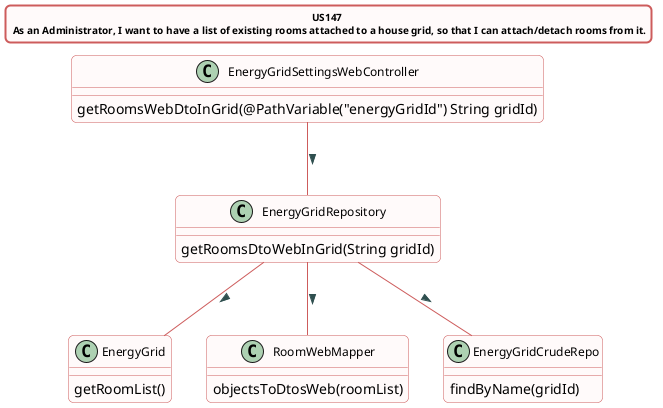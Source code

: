 @startuml

title US147 \n As an Administrator, I want to have a list of existing rooms attached to a house grid, so that I can attach/detach rooms from it.
skinparam titleBorderRoundCorner 10
skinparam titleBorderThickness 2
skinparam titleBorderColor indianred
skinparam titleBackgroundColor Snow
skinparam FontName quicksand
skinparam titleFontSize 10
skinparam roundcorner 10


skinparam class {
 BorderColor indianred
 BackgroundColor indianred
 BackgroundColor Snow
  roundcorner 10
  ArrowFontName Verdana
  ArrowColor indianred
  ArrowFontColor darkslategrey
  FontSize 12
}


class EnergyGridSettingsWebController
class EnergyGridRepository
class EnergyGrid
class RoomWebMapper
class EnergyGridCrudeRepo

EnergyGridSettingsWebController -- EnergyGridRepository : >
EnergyGridRepository -- EnergyGrid : >
EnergyGridRepository -- RoomWebMapper : >
EnergyGridRepository -- EnergyGridCrudeRepo : >



class EnergyGridSettingsWebController {
getRoomsWebDtoInGrid(@PathVariable("energyGridId") String gridId)
}

class EnergyGridRepository{
getRoomsDtoWebInGrid(String gridId)
}

class RoomWebMapper{
objectsToDtosWeb(roomList)
}


class EnergyGrid {
getRoomList()
}

class EnergyGridCrudeRepo{
findByName(gridId)
}

@enduml